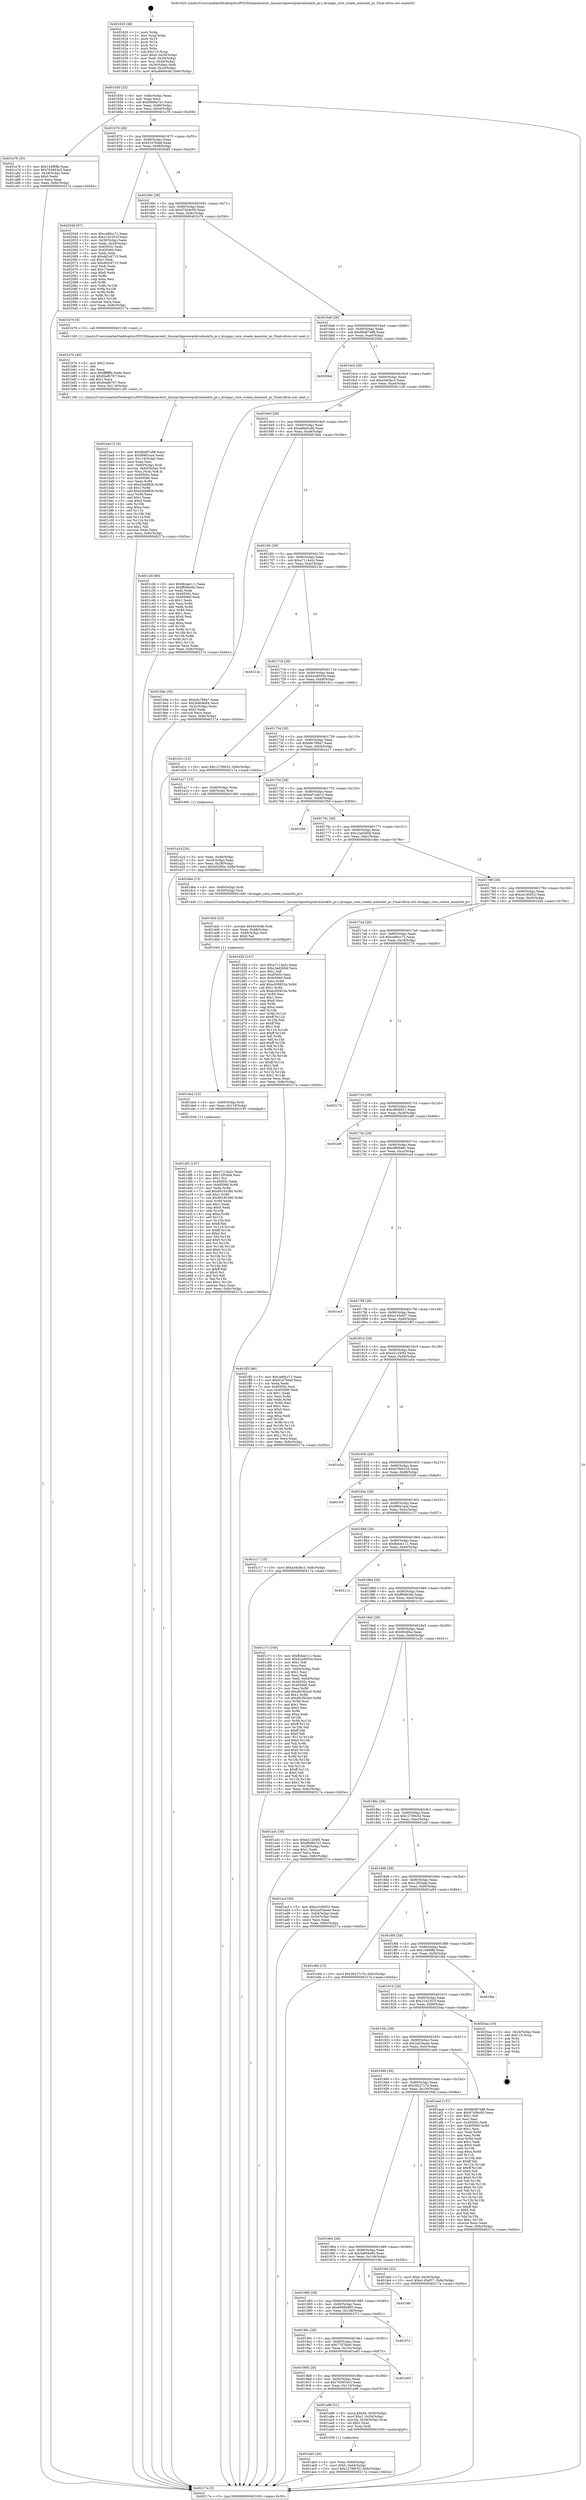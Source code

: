 digraph "0x401620" {
  label = "0x401620 (/mnt/c/Users/mathe/Desktop/tcc/POCII/binaries/extr_linuxarchpowerpckvmbook3s_pr.c_kvmppc_core_create_memslot_pr_Final-ollvm.out::main(0))"
  labelloc = "t"
  node[shape=record]

  Entry [label="",width=0.3,height=0.3,shape=circle,fillcolor=black,style=filled]
  "0x401650" [label="{
     0x401650 [32]\l
     | [instrs]\l
     &nbsp;&nbsp;0x401650 \<+6\>: mov -0x8c(%rbp),%eax\l
     &nbsp;&nbsp;0x401656 \<+2\>: mov %eax,%ecx\l
     &nbsp;&nbsp;0x401658 \<+6\>: sub $0x86d8a7e1,%ecx\l
     &nbsp;&nbsp;0x40165e \<+6\>: mov %eax,-0x90(%rbp)\l
     &nbsp;&nbsp;0x401664 \<+6\>: mov %ecx,-0x94(%rbp)\l
     &nbsp;&nbsp;0x40166a \<+6\>: je 0000000000401a78 \<main+0x458\>\l
  }"]
  "0x401a78" [label="{
     0x401a78 [30]\l
     | [instrs]\l
     &nbsp;&nbsp;0x401a78 \<+5\>: mov $0x144f6ffa,%eax\l
     &nbsp;&nbsp;0x401a7d \<+5\>: mov $0x793853e3,%ecx\l
     &nbsp;&nbsp;0x401a82 \<+3\>: mov -0x28(%rbp),%edx\l
     &nbsp;&nbsp;0x401a85 \<+3\>: cmp $0x0,%edx\l
     &nbsp;&nbsp;0x401a88 \<+3\>: cmove %ecx,%eax\l
     &nbsp;&nbsp;0x401a8b \<+6\>: mov %eax,-0x8c(%rbp)\l
     &nbsp;&nbsp;0x401a91 \<+5\>: jmp 000000000040217a \<main+0xb5a\>\l
  }"]
  "0x401670" [label="{
     0x401670 [28]\l
     | [instrs]\l
     &nbsp;&nbsp;0x401670 \<+5\>: jmp 0000000000401675 \<main+0x55\>\l
     &nbsp;&nbsp;0x401675 \<+6\>: mov -0x90(%rbp),%eax\l
     &nbsp;&nbsp;0x40167b \<+5\>: sub $0x91b764ef,%eax\l
     &nbsp;&nbsp;0x401680 \<+6\>: mov %eax,-0x98(%rbp)\l
     &nbsp;&nbsp;0x401686 \<+6\>: je 0000000000402049 \<main+0xa29\>\l
  }"]
  Exit [label="",width=0.3,height=0.3,shape=circle,fillcolor=black,style=filled,peripheries=2]
  "0x402049" [label="{
     0x402049 [97]\l
     | [instrs]\l
     &nbsp;&nbsp;0x402049 \<+5\>: mov $0xce86cc71,%eax\l
     &nbsp;&nbsp;0x40204e \<+5\>: mov $0x21d2351f,%ecx\l
     &nbsp;&nbsp;0x402053 \<+3\>: mov -0x30(%rbp),%edx\l
     &nbsp;&nbsp;0x402056 \<+3\>: mov %edx,-0x24(%rbp)\l
     &nbsp;&nbsp;0x402059 \<+7\>: mov 0x40505c,%edx\l
     &nbsp;&nbsp;0x402060 \<+7\>: mov 0x405060,%esi\l
     &nbsp;&nbsp;0x402067 \<+2\>: mov %edx,%edi\l
     &nbsp;&nbsp;0x402069 \<+6\>: sub $0xdd2c6715,%edi\l
     &nbsp;&nbsp;0x40206f \<+3\>: sub $0x1,%edi\l
     &nbsp;&nbsp;0x402072 \<+6\>: add $0xdd2c6715,%edi\l
     &nbsp;&nbsp;0x402078 \<+3\>: imul %edi,%edx\l
     &nbsp;&nbsp;0x40207b \<+3\>: and $0x1,%edx\l
     &nbsp;&nbsp;0x40207e \<+3\>: cmp $0x0,%edx\l
     &nbsp;&nbsp;0x402081 \<+4\>: sete %r8b\l
     &nbsp;&nbsp;0x402085 \<+3\>: cmp $0xa,%esi\l
     &nbsp;&nbsp;0x402088 \<+4\>: setl %r9b\l
     &nbsp;&nbsp;0x40208c \<+3\>: mov %r8b,%r10b\l
     &nbsp;&nbsp;0x40208f \<+3\>: and %r9b,%r10b\l
     &nbsp;&nbsp;0x402092 \<+3\>: xor %r9b,%r8b\l
     &nbsp;&nbsp;0x402095 \<+3\>: or %r8b,%r10b\l
     &nbsp;&nbsp;0x402098 \<+4\>: test $0x1,%r10b\l
     &nbsp;&nbsp;0x40209c \<+3\>: cmovne %ecx,%eax\l
     &nbsp;&nbsp;0x40209f \<+6\>: mov %eax,-0x8c(%rbp)\l
     &nbsp;&nbsp;0x4020a5 \<+5\>: jmp 000000000040217a \<main+0xb5a\>\l
  }"]
  "0x40168c" [label="{
     0x40168c [28]\l
     | [instrs]\l
     &nbsp;&nbsp;0x40168c \<+5\>: jmp 0000000000401691 \<main+0x71\>\l
     &nbsp;&nbsp;0x401691 \<+6\>: mov -0x90(%rbp),%eax\l
     &nbsp;&nbsp;0x401697 \<+5\>: sub $0x97436c95,%eax\l
     &nbsp;&nbsp;0x40169c \<+6\>: mov %eax,-0x9c(%rbp)\l
     &nbsp;&nbsp;0x4016a2 \<+6\>: je 0000000000401b76 \<main+0x556\>\l
  }"]
  "0x401df1" [label="{
     0x401df1 [147]\l
     | [instrs]\l
     &nbsp;&nbsp;0x401df1 \<+5\>: mov $0xa7114a2c,%eax\l
     &nbsp;&nbsp;0x401df6 \<+5\>: mov $0x12f53efa,%esi\l
     &nbsp;&nbsp;0x401dfb \<+2\>: mov $0x1,%cl\l
     &nbsp;&nbsp;0x401dfd \<+7\>: mov 0x40505c,%edx\l
     &nbsp;&nbsp;0x401e04 \<+8\>: mov 0x405060,%r8d\l
     &nbsp;&nbsp;0x401e0c \<+3\>: mov %edx,%r9d\l
     &nbsp;&nbsp;0x401e0f \<+7\>: add $0x99183380,%r9d\l
     &nbsp;&nbsp;0x401e16 \<+4\>: sub $0x1,%r9d\l
     &nbsp;&nbsp;0x401e1a \<+7\>: sub $0x99183380,%r9d\l
     &nbsp;&nbsp;0x401e21 \<+4\>: imul %r9d,%edx\l
     &nbsp;&nbsp;0x401e25 \<+3\>: and $0x1,%edx\l
     &nbsp;&nbsp;0x401e28 \<+3\>: cmp $0x0,%edx\l
     &nbsp;&nbsp;0x401e2b \<+4\>: sete %r10b\l
     &nbsp;&nbsp;0x401e2f \<+4\>: cmp $0xa,%r8d\l
     &nbsp;&nbsp;0x401e33 \<+4\>: setl %r11b\l
     &nbsp;&nbsp;0x401e37 \<+3\>: mov %r10b,%bl\l
     &nbsp;&nbsp;0x401e3a \<+3\>: xor $0xff,%bl\l
     &nbsp;&nbsp;0x401e3d \<+3\>: mov %r11b,%r14b\l
     &nbsp;&nbsp;0x401e40 \<+4\>: xor $0xff,%r14b\l
     &nbsp;&nbsp;0x401e44 \<+3\>: xor $0x0,%cl\l
     &nbsp;&nbsp;0x401e47 \<+3\>: mov %bl,%r15b\l
     &nbsp;&nbsp;0x401e4a \<+4\>: and $0x0,%r15b\l
     &nbsp;&nbsp;0x401e4e \<+3\>: and %cl,%r10b\l
     &nbsp;&nbsp;0x401e51 \<+3\>: mov %r14b,%r12b\l
     &nbsp;&nbsp;0x401e54 \<+4\>: and $0x0,%r12b\l
     &nbsp;&nbsp;0x401e58 \<+3\>: and %cl,%r11b\l
     &nbsp;&nbsp;0x401e5b \<+3\>: or %r10b,%r15b\l
     &nbsp;&nbsp;0x401e5e \<+3\>: or %r11b,%r12b\l
     &nbsp;&nbsp;0x401e61 \<+3\>: xor %r12b,%r15b\l
     &nbsp;&nbsp;0x401e64 \<+3\>: or %r14b,%bl\l
     &nbsp;&nbsp;0x401e67 \<+3\>: xor $0xff,%bl\l
     &nbsp;&nbsp;0x401e6a \<+3\>: or $0x0,%cl\l
     &nbsp;&nbsp;0x401e6d \<+2\>: and %cl,%bl\l
     &nbsp;&nbsp;0x401e6f \<+3\>: or %bl,%r15b\l
     &nbsp;&nbsp;0x401e72 \<+4\>: test $0x1,%r15b\l
     &nbsp;&nbsp;0x401e76 \<+3\>: cmovne %esi,%eax\l
     &nbsp;&nbsp;0x401e79 \<+6\>: mov %eax,-0x8c(%rbp)\l
     &nbsp;&nbsp;0x401e7f \<+5\>: jmp 000000000040217a \<main+0xb5a\>\l
  }"]
  "0x401b76" [label="{
     0x401b76 [5]\l
     | [instrs]\l
     &nbsp;&nbsp;0x401b76 \<+5\>: call 0000000000401160 \<next_i\>\l
     | [calls]\l
     &nbsp;&nbsp;0x401160 \{1\} (/mnt/c/Users/mathe/Desktop/tcc/POCII/binaries/extr_linuxarchpowerpckvmbook3s_pr.c_kvmppc_core_create_memslot_pr_Final-ollvm.out::next_i)\l
  }"]
  "0x4016a8" [label="{
     0x4016a8 [28]\l
     | [instrs]\l
     &nbsp;&nbsp;0x4016a8 \<+5\>: jmp 00000000004016ad \<main+0x8d\>\l
     &nbsp;&nbsp;0x4016ad \<+6\>: mov -0x90(%rbp),%eax\l
     &nbsp;&nbsp;0x4016b3 \<+5\>: sub $0x9bd87a88,%eax\l
     &nbsp;&nbsp;0x4016b8 \<+6\>: mov %eax,-0xa0(%rbp)\l
     &nbsp;&nbsp;0x4016be \<+6\>: je 00000000004020bd \<main+0xa9d\>\l
  }"]
  "0x401de2" [label="{
     0x401de2 [15]\l
     | [instrs]\l
     &nbsp;&nbsp;0x401de2 \<+4\>: mov -0x60(%rbp),%rdi\l
     &nbsp;&nbsp;0x401de6 \<+6\>: mov %eax,-0x118(%rbp)\l
     &nbsp;&nbsp;0x401dec \<+5\>: call 0000000000401030 \<free@plt\>\l
     | [calls]\l
     &nbsp;&nbsp;0x401030 \{1\} (unknown)\l
  }"]
  "0x4020bd" [label="{
     0x4020bd\l
  }", style=dashed]
  "0x4016c4" [label="{
     0x4016c4 [28]\l
     | [instrs]\l
     &nbsp;&nbsp;0x4016c4 \<+5\>: jmp 00000000004016c9 \<main+0xa9\>\l
     &nbsp;&nbsp;0x4016c9 \<+6\>: mov -0x90(%rbp),%eax\l
     &nbsp;&nbsp;0x4016cf \<+5\>: sub $0xa3dcfac3,%eax\l
     &nbsp;&nbsp;0x4016d4 \<+6\>: mov %eax,-0xa4(%rbp)\l
     &nbsp;&nbsp;0x4016da \<+6\>: je 0000000000401c26 \<main+0x606\>\l
  }"]
  "0x401dcb" [label="{
     0x401dcb [23]\l
     | [instrs]\l
     &nbsp;&nbsp;0x401dcb \<+10\>: movabs $0x4030d6,%rdi\l
     &nbsp;&nbsp;0x401dd5 \<+3\>: mov %eax,-0x68(%rbp)\l
     &nbsp;&nbsp;0x401dd8 \<+3\>: mov -0x68(%rbp),%esi\l
     &nbsp;&nbsp;0x401ddb \<+2\>: mov $0x0,%al\l
     &nbsp;&nbsp;0x401ddd \<+5\>: call 0000000000401040 \<printf@plt\>\l
     | [calls]\l
     &nbsp;&nbsp;0x401040 \{1\} (unknown)\l
  }"]
  "0x401c26" [label="{
     0x401c26 [86]\l
     | [instrs]\l
     &nbsp;&nbsp;0x401c26 \<+5\>: mov $0xfb4ee111,%eax\l
     &nbsp;&nbsp;0x401c2b \<+5\>: mov $0xff0d6c6b,%ecx\l
     &nbsp;&nbsp;0x401c30 \<+2\>: xor %edx,%edx\l
     &nbsp;&nbsp;0x401c32 \<+7\>: mov 0x40505c,%esi\l
     &nbsp;&nbsp;0x401c39 \<+7\>: mov 0x405060,%edi\l
     &nbsp;&nbsp;0x401c40 \<+3\>: sub $0x1,%edx\l
     &nbsp;&nbsp;0x401c43 \<+3\>: mov %esi,%r8d\l
     &nbsp;&nbsp;0x401c46 \<+3\>: add %edx,%r8d\l
     &nbsp;&nbsp;0x401c49 \<+4\>: imul %r8d,%esi\l
     &nbsp;&nbsp;0x401c4d \<+3\>: and $0x1,%esi\l
     &nbsp;&nbsp;0x401c50 \<+3\>: cmp $0x0,%esi\l
     &nbsp;&nbsp;0x401c53 \<+4\>: sete %r9b\l
     &nbsp;&nbsp;0x401c57 \<+3\>: cmp $0xa,%edi\l
     &nbsp;&nbsp;0x401c5a \<+4\>: setl %r10b\l
     &nbsp;&nbsp;0x401c5e \<+3\>: mov %r9b,%r11b\l
     &nbsp;&nbsp;0x401c61 \<+3\>: and %r10b,%r11b\l
     &nbsp;&nbsp;0x401c64 \<+3\>: xor %r10b,%r9b\l
     &nbsp;&nbsp;0x401c67 \<+3\>: or %r9b,%r11b\l
     &nbsp;&nbsp;0x401c6a \<+4\>: test $0x1,%r11b\l
     &nbsp;&nbsp;0x401c6e \<+3\>: cmovne %ecx,%eax\l
     &nbsp;&nbsp;0x401c71 \<+6\>: mov %eax,-0x8c(%rbp)\l
     &nbsp;&nbsp;0x401c77 \<+5\>: jmp 000000000040217a \<main+0xb5a\>\l
  }"]
  "0x4016e0" [label="{
     0x4016e0 [28]\l
     | [instrs]\l
     &nbsp;&nbsp;0x4016e0 \<+5\>: jmp 00000000004016e5 \<main+0xc5\>\l
     &nbsp;&nbsp;0x4016e5 \<+6\>: mov -0x90(%rbp),%eax\l
     &nbsp;&nbsp;0x4016eb \<+5\>: sub $0xa66e0cdb,%eax\l
     &nbsp;&nbsp;0x4016f0 \<+6\>: mov %eax,-0xa8(%rbp)\l
     &nbsp;&nbsp;0x4016f6 \<+6\>: je 00000000004019de \<main+0x3be\>\l
  }"]
  "0x401ba3" [label="{
     0x401ba3 [116]\l
     | [instrs]\l
     &nbsp;&nbsp;0x401ba3 \<+5\>: mov $0x9bd87a88,%ecx\l
     &nbsp;&nbsp;0x401ba8 \<+5\>: mov $0xf89d1acd,%edx\l
     &nbsp;&nbsp;0x401bad \<+6\>: mov -0x114(%rbp),%esi\l
     &nbsp;&nbsp;0x401bb3 \<+3\>: imul %eax,%esi\l
     &nbsp;&nbsp;0x401bb6 \<+4\>: mov -0x60(%rbp),%rdi\l
     &nbsp;&nbsp;0x401bba \<+4\>: movslq -0x64(%rbp),%r8\l
     &nbsp;&nbsp;0x401bbe \<+4\>: mov %esi,(%rdi,%r8,4)\l
     &nbsp;&nbsp;0x401bc2 \<+7\>: mov 0x40505c,%eax\l
     &nbsp;&nbsp;0x401bc9 \<+7\>: mov 0x405060,%esi\l
     &nbsp;&nbsp;0x401bd0 \<+3\>: mov %eax,%r9d\l
     &nbsp;&nbsp;0x401bd3 \<+7\>: sub $0x43ebf82b,%r9d\l
     &nbsp;&nbsp;0x401bda \<+4\>: sub $0x1,%r9d\l
     &nbsp;&nbsp;0x401bde \<+7\>: add $0x43ebf82b,%r9d\l
     &nbsp;&nbsp;0x401be5 \<+4\>: imul %r9d,%eax\l
     &nbsp;&nbsp;0x401be9 \<+3\>: and $0x1,%eax\l
     &nbsp;&nbsp;0x401bec \<+3\>: cmp $0x0,%eax\l
     &nbsp;&nbsp;0x401bef \<+4\>: sete %r10b\l
     &nbsp;&nbsp;0x401bf3 \<+3\>: cmp $0xa,%esi\l
     &nbsp;&nbsp;0x401bf6 \<+4\>: setl %r11b\l
     &nbsp;&nbsp;0x401bfa \<+3\>: mov %r10b,%bl\l
     &nbsp;&nbsp;0x401bfd \<+3\>: and %r11b,%bl\l
     &nbsp;&nbsp;0x401c00 \<+3\>: xor %r11b,%r10b\l
     &nbsp;&nbsp;0x401c03 \<+3\>: or %r10b,%bl\l
     &nbsp;&nbsp;0x401c06 \<+3\>: test $0x1,%bl\l
     &nbsp;&nbsp;0x401c09 \<+3\>: cmovne %edx,%ecx\l
     &nbsp;&nbsp;0x401c0c \<+6\>: mov %ecx,-0x8c(%rbp)\l
     &nbsp;&nbsp;0x401c12 \<+5\>: jmp 000000000040217a \<main+0xb5a\>\l
  }"]
  "0x4019de" [label="{
     0x4019de [30]\l
     | [instrs]\l
     &nbsp;&nbsp;0x4019de \<+5\>: mov $0xb8c788a7,%eax\l
     &nbsp;&nbsp;0x4019e3 \<+5\>: mov $0x3e804e84,%ecx\l
     &nbsp;&nbsp;0x4019e8 \<+3\>: mov -0x2c(%rbp),%edx\l
     &nbsp;&nbsp;0x4019eb \<+3\>: cmp $0x2,%edx\l
     &nbsp;&nbsp;0x4019ee \<+3\>: cmovne %ecx,%eax\l
     &nbsp;&nbsp;0x4019f1 \<+6\>: mov %eax,-0x8c(%rbp)\l
     &nbsp;&nbsp;0x4019f7 \<+5\>: jmp 000000000040217a \<main+0xb5a\>\l
  }"]
  "0x4016fc" [label="{
     0x4016fc [28]\l
     | [instrs]\l
     &nbsp;&nbsp;0x4016fc \<+5\>: jmp 0000000000401701 \<main+0xe1\>\l
     &nbsp;&nbsp;0x401701 \<+6\>: mov -0x90(%rbp),%eax\l
     &nbsp;&nbsp;0x401707 \<+5\>: sub $0xa7114a2c,%eax\l
     &nbsp;&nbsp;0x40170c \<+6\>: mov %eax,-0xac(%rbp)\l
     &nbsp;&nbsp;0x401712 \<+6\>: je 000000000040212e \<main+0xb0e\>\l
  }"]
  "0x40217a" [label="{
     0x40217a [5]\l
     | [instrs]\l
     &nbsp;&nbsp;0x40217a \<+5\>: jmp 0000000000401650 \<main+0x30\>\l
  }"]
  "0x401620" [label="{
     0x401620 [48]\l
     | [instrs]\l
     &nbsp;&nbsp;0x401620 \<+1\>: push %rbp\l
     &nbsp;&nbsp;0x401621 \<+3\>: mov %rsp,%rbp\l
     &nbsp;&nbsp;0x401624 \<+2\>: push %r15\l
     &nbsp;&nbsp;0x401626 \<+2\>: push %r14\l
     &nbsp;&nbsp;0x401628 \<+2\>: push %r12\l
     &nbsp;&nbsp;0x40162a \<+1\>: push %rbx\l
     &nbsp;&nbsp;0x40162b \<+7\>: sub $0x110,%rsp\l
     &nbsp;&nbsp;0x401632 \<+7\>: movl $0x0,-0x30(%rbp)\l
     &nbsp;&nbsp;0x401639 \<+3\>: mov %edi,-0x34(%rbp)\l
     &nbsp;&nbsp;0x40163c \<+4\>: mov %rsi,-0x40(%rbp)\l
     &nbsp;&nbsp;0x401640 \<+3\>: mov -0x34(%rbp),%edi\l
     &nbsp;&nbsp;0x401643 \<+3\>: mov %edi,-0x2c(%rbp)\l
     &nbsp;&nbsp;0x401646 \<+10\>: movl $0xa66e0cdb,-0x8c(%rbp)\l
  }"]
  "0x401b7b" [label="{
     0x401b7b [40]\l
     | [instrs]\l
     &nbsp;&nbsp;0x401b7b \<+5\>: mov $0x2,%ecx\l
     &nbsp;&nbsp;0x401b80 \<+1\>: cltd\l
     &nbsp;&nbsp;0x401b81 \<+2\>: idiv %ecx\l
     &nbsp;&nbsp;0x401b83 \<+6\>: imul $0xfffffffe,%edx,%ecx\l
     &nbsp;&nbsp;0x401b89 \<+6\>: sub $0x94afb767,%ecx\l
     &nbsp;&nbsp;0x401b8f \<+3\>: add $0x1,%ecx\l
     &nbsp;&nbsp;0x401b92 \<+6\>: add $0x94afb767,%ecx\l
     &nbsp;&nbsp;0x401b98 \<+6\>: mov %ecx,-0x114(%rbp)\l
     &nbsp;&nbsp;0x401b9e \<+5\>: call 0000000000401160 \<next_i\>\l
     | [calls]\l
     &nbsp;&nbsp;0x401160 \{1\} (/mnt/c/Users/mathe/Desktop/tcc/POCII/binaries/extr_linuxarchpowerpckvmbook3s_pr.c_kvmppc_core_create_memslot_pr_Final-ollvm.out::next_i)\l
  }"]
  "0x40212e" [label="{
     0x40212e\l
  }", style=dashed]
  "0x401718" [label="{
     0x401718 [28]\l
     | [instrs]\l
     &nbsp;&nbsp;0x401718 \<+5\>: jmp 000000000040171d \<main+0xfd\>\l
     &nbsp;&nbsp;0x40171d \<+6\>: mov -0x90(%rbp),%eax\l
     &nbsp;&nbsp;0x401723 \<+5\>: sub $0xb2a9503e,%eax\l
     &nbsp;&nbsp;0x401728 \<+6\>: mov %eax,-0xb0(%rbp)\l
     &nbsp;&nbsp;0x40172e \<+6\>: je 0000000000401d1c \<main+0x6fc\>\l
  }"]
  "0x401ab5" [label="{
     0x401ab5 [26]\l
     | [instrs]\l
     &nbsp;&nbsp;0x401ab5 \<+4\>: mov %rax,-0x60(%rbp)\l
     &nbsp;&nbsp;0x401ab9 \<+7\>: movl $0x0,-0x64(%rbp)\l
     &nbsp;&nbsp;0x401ac0 \<+10\>: movl $0x12789c52,-0x8c(%rbp)\l
     &nbsp;&nbsp;0x401aca \<+5\>: jmp 000000000040217a \<main+0xb5a\>\l
  }"]
  "0x401d1c" [label="{
     0x401d1c [15]\l
     | [instrs]\l
     &nbsp;&nbsp;0x401d1c \<+10\>: movl $0x12789c52,-0x8c(%rbp)\l
     &nbsp;&nbsp;0x401d26 \<+5\>: jmp 000000000040217a \<main+0xb5a\>\l
  }"]
  "0x401734" [label="{
     0x401734 [28]\l
     | [instrs]\l
     &nbsp;&nbsp;0x401734 \<+5\>: jmp 0000000000401739 \<main+0x119\>\l
     &nbsp;&nbsp;0x401739 \<+6\>: mov -0x90(%rbp),%eax\l
     &nbsp;&nbsp;0x40173f \<+5\>: sub $0xb8c788a7,%eax\l
     &nbsp;&nbsp;0x401744 \<+6\>: mov %eax,-0xb4(%rbp)\l
     &nbsp;&nbsp;0x40174a \<+6\>: je 0000000000401a17 \<main+0x3f7\>\l
  }"]
  "0x4019d4" [label="{
     0x4019d4\l
  }", style=dashed]
  "0x401a17" [label="{
     0x401a17 [13]\l
     | [instrs]\l
     &nbsp;&nbsp;0x401a17 \<+4\>: mov -0x40(%rbp),%rax\l
     &nbsp;&nbsp;0x401a1b \<+4\>: mov 0x8(%rax),%rdi\l
     &nbsp;&nbsp;0x401a1f \<+5\>: call 0000000000401060 \<atoi@plt\>\l
     | [calls]\l
     &nbsp;&nbsp;0x401060 \{1\} (unknown)\l
  }"]
  "0x401750" [label="{
     0x401750 [28]\l
     | [instrs]\l
     &nbsp;&nbsp;0x401750 \<+5\>: jmp 0000000000401755 \<main+0x135\>\l
     &nbsp;&nbsp;0x401755 \<+6\>: mov -0x90(%rbp),%eax\l
     &nbsp;&nbsp;0x40175b \<+5\>: sub $0xbd7ceb15,%eax\l
     &nbsp;&nbsp;0x401760 \<+6\>: mov %eax,-0xb8(%rbp)\l
     &nbsp;&nbsp;0x401766 \<+6\>: je 0000000000401f50 \<main+0x930\>\l
  }"]
  "0x401a24" [label="{
     0x401a24 [24]\l
     | [instrs]\l
     &nbsp;&nbsp;0x401a24 \<+3\>: mov %eax,-0x44(%rbp)\l
     &nbsp;&nbsp;0x401a27 \<+3\>: mov -0x44(%rbp),%eax\l
     &nbsp;&nbsp;0x401a2a \<+3\>: mov %eax,-0x28(%rbp)\l
     &nbsp;&nbsp;0x401a2d \<+10\>: movl $0x6f2df4a,-0x8c(%rbp)\l
     &nbsp;&nbsp;0x401a37 \<+5\>: jmp 000000000040217a \<main+0xb5a\>\l
  }"]
  "0x401a96" [label="{
     0x401a96 [31]\l
     | [instrs]\l
     &nbsp;&nbsp;0x401a96 \<+8\>: movq $0x64,-0x50(%rbp)\l
     &nbsp;&nbsp;0x401a9e \<+7\>: movl $0x1,-0x54(%rbp)\l
     &nbsp;&nbsp;0x401aa5 \<+4\>: movslq -0x54(%rbp),%rax\l
     &nbsp;&nbsp;0x401aa9 \<+4\>: shl $0x2,%rax\l
     &nbsp;&nbsp;0x401aad \<+3\>: mov %rax,%rdi\l
     &nbsp;&nbsp;0x401ab0 \<+5\>: call 0000000000401050 \<malloc@plt\>\l
     | [calls]\l
     &nbsp;&nbsp;0x401050 \{1\} (unknown)\l
  }"]
  "0x401f50" [label="{
     0x401f50\l
  }", style=dashed]
  "0x40176c" [label="{
     0x40176c [28]\l
     | [instrs]\l
     &nbsp;&nbsp;0x40176c \<+5\>: jmp 0000000000401771 \<main+0x151\>\l
     &nbsp;&nbsp;0x401771 \<+6\>: mov -0x90(%rbp),%eax\l
     &nbsp;&nbsp;0x401777 \<+5\>: sub $0xc2ad2b0d,%eax\l
     &nbsp;&nbsp;0x40177c \<+6\>: mov %eax,-0xbc(%rbp)\l
     &nbsp;&nbsp;0x401782 \<+6\>: je 0000000000401dbe \<main+0x79e\>\l
  }"]
  "0x4019b8" [label="{
     0x4019b8 [28]\l
     | [instrs]\l
     &nbsp;&nbsp;0x4019b8 \<+5\>: jmp 00000000004019bd \<main+0x39d\>\l
     &nbsp;&nbsp;0x4019bd \<+6\>: mov -0x90(%rbp),%eax\l
     &nbsp;&nbsp;0x4019c3 \<+5\>: sub $0x793853e3,%eax\l
     &nbsp;&nbsp;0x4019c8 \<+6\>: mov %eax,-0x110(%rbp)\l
     &nbsp;&nbsp;0x4019ce \<+6\>: je 0000000000401a96 \<main+0x476\>\l
  }"]
  "0x401dbe" [label="{
     0x401dbe [13]\l
     | [instrs]\l
     &nbsp;&nbsp;0x401dbe \<+4\>: mov -0x60(%rbp),%rdi\l
     &nbsp;&nbsp;0x401dc2 \<+4\>: mov -0x50(%rbp),%rsi\l
     &nbsp;&nbsp;0x401dc6 \<+5\>: call 0000000000401440 \<kvmppc_core_create_memslot_pr\>\l
     | [calls]\l
     &nbsp;&nbsp;0x401440 \{1\} (/mnt/c/Users/mathe/Desktop/tcc/POCII/binaries/extr_linuxarchpowerpckvmbook3s_pr.c_kvmppc_core_create_memslot_pr_Final-ollvm.out::kvmppc_core_create_memslot_pr)\l
  }"]
  "0x401788" [label="{
     0x401788 [28]\l
     | [instrs]\l
     &nbsp;&nbsp;0x401788 \<+5\>: jmp 000000000040178d \<main+0x16d\>\l
     &nbsp;&nbsp;0x40178d \<+6\>: mov -0x90(%rbp),%eax\l
     &nbsp;&nbsp;0x401793 \<+5\>: sub $0xce1d5652,%eax\l
     &nbsp;&nbsp;0x401798 \<+6\>: mov %eax,-0xc0(%rbp)\l
     &nbsp;&nbsp;0x40179e \<+6\>: je 0000000000401d2b \<main+0x70b\>\l
  }"]
  "0x401e93" [label="{
     0x401e93\l
  }", style=dashed]
  "0x401d2b" [label="{
     0x401d2b [147]\l
     | [instrs]\l
     &nbsp;&nbsp;0x401d2b \<+5\>: mov $0xa7114a2c,%eax\l
     &nbsp;&nbsp;0x401d30 \<+5\>: mov $0xc2ad2b0d,%ecx\l
     &nbsp;&nbsp;0x401d35 \<+2\>: mov $0x1,%dl\l
     &nbsp;&nbsp;0x401d37 \<+7\>: mov 0x40505c,%esi\l
     &nbsp;&nbsp;0x401d3e \<+7\>: mov 0x405060,%edi\l
     &nbsp;&nbsp;0x401d45 \<+3\>: mov %esi,%r8d\l
     &nbsp;&nbsp;0x401d48 \<+7\>: add $0xe300833a,%r8d\l
     &nbsp;&nbsp;0x401d4f \<+4\>: sub $0x1,%r8d\l
     &nbsp;&nbsp;0x401d53 \<+7\>: sub $0xe300833a,%r8d\l
     &nbsp;&nbsp;0x401d5a \<+4\>: imul %r8d,%esi\l
     &nbsp;&nbsp;0x401d5e \<+3\>: and $0x1,%esi\l
     &nbsp;&nbsp;0x401d61 \<+3\>: cmp $0x0,%esi\l
     &nbsp;&nbsp;0x401d64 \<+4\>: sete %r9b\l
     &nbsp;&nbsp;0x401d68 \<+3\>: cmp $0xa,%edi\l
     &nbsp;&nbsp;0x401d6b \<+4\>: setl %r10b\l
     &nbsp;&nbsp;0x401d6f \<+3\>: mov %r9b,%r11b\l
     &nbsp;&nbsp;0x401d72 \<+4\>: xor $0xff,%r11b\l
     &nbsp;&nbsp;0x401d76 \<+3\>: mov %r10b,%bl\l
     &nbsp;&nbsp;0x401d79 \<+3\>: xor $0xff,%bl\l
     &nbsp;&nbsp;0x401d7c \<+3\>: xor $0x1,%dl\l
     &nbsp;&nbsp;0x401d7f \<+3\>: mov %r11b,%r14b\l
     &nbsp;&nbsp;0x401d82 \<+4\>: and $0xff,%r14b\l
     &nbsp;&nbsp;0x401d86 \<+3\>: and %dl,%r9b\l
     &nbsp;&nbsp;0x401d89 \<+3\>: mov %bl,%r15b\l
     &nbsp;&nbsp;0x401d8c \<+4\>: and $0xff,%r15b\l
     &nbsp;&nbsp;0x401d90 \<+3\>: and %dl,%r10b\l
     &nbsp;&nbsp;0x401d93 \<+3\>: or %r9b,%r14b\l
     &nbsp;&nbsp;0x401d96 \<+3\>: or %r10b,%r15b\l
     &nbsp;&nbsp;0x401d99 \<+3\>: xor %r15b,%r14b\l
     &nbsp;&nbsp;0x401d9c \<+3\>: or %bl,%r11b\l
     &nbsp;&nbsp;0x401d9f \<+4\>: xor $0xff,%r11b\l
     &nbsp;&nbsp;0x401da3 \<+3\>: or $0x1,%dl\l
     &nbsp;&nbsp;0x401da6 \<+3\>: and %dl,%r11b\l
     &nbsp;&nbsp;0x401da9 \<+3\>: or %r11b,%r14b\l
     &nbsp;&nbsp;0x401dac \<+4\>: test $0x1,%r14b\l
     &nbsp;&nbsp;0x401db0 \<+3\>: cmovne %ecx,%eax\l
     &nbsp;&nbsp;0x401db3 \<+6\>: mov %eax,-0x8c(%rbp)\l
     &nbsp;&nbsp;0x401db9 \<+5\>: jmp 000000000040217a \<main+0xb5a\>\l
  }"]
  "0x4017a4" [label="{
     0x4017a4 [28]\l
     | [instrs]\l
     &nbsp;&nbsp;0x4017a4 \<+5\>: jmp 00000000004017a9 \<main+0x189\>\l
     &nbsp;&nbsp;0x4017a9 \<+6\>: mov -0x90(%rbp),%eax\l
     &nbsp;&nbsp;0x4017af \<+5\>: sub $0xce86cc71,%eax\l
     &nbsp;&nbsp;0x4017b4 \<+6\>: mov %eax,-0xc4(%rbp)\l
     &nbsp;&nbsp;0x4017ba \<+6\>: je 0000000000402170 \<main+0xb50\>\l
  }"]
  "0x40199c" [label="{
     0x40199c [28]\l
     | [instrs]\l
     &nbsp;&nbsp;0x40199c \<+5\>: jmp 00000000004019a1 \<main+0x381\>\l
     &nbsp;&nbsp;0x4019a1 \<+6\>: mov -0x90(%rbp),%eax\l
     &nbsp;&nbsp;0x4019a7 \<+5\>: sub $0x77d7fbe0,%eax\l
     &nbsp;&nbsp;0x4019ac \<+6\>: mov %eax,-0x10c(%rbp)\l
     &nbsp;&nbsp;0x4019b2 \<+6\>: je 0000000000401e93 \<main+0x873\>\l
  }"]
  "0x402170" [label="{
     0x402170\l
  }", style=dashed]
  "0x4017c0" [label="{
     0x4017c0 [28]\l
     | [instrs]\l
     &nbsp;&nbsp;0x4017c0 \<+5\>: jmp 00000000004017c5 \<main+0x1a5\>\l
     &nbsp;&nbsp;0x4017c5 \<+6\>: mov -0x90(%rbp),%eax\l
     &nbsp;&nbsp;0x4017cb \<+5\>: sub $0xcf846911,%eax\l
     &nbsp;&nbsp;0x4017d0 \<+6\>: mov %eax,-0xc8(%rbp)\l
     &nbsp;&nbsp;0x4017d6 \<+6\>: je 0000000000401ef0 \<main+0x8d0\>\l
  }"]
  "0x401f72" [label="{
     0x401f72\l
  }", style=dashed]
  "0x401ef0" [label="{
     0x401ef0\l
  }", style=dashed]
  "0x4017dc" [label="{
     0x4017dc [28]\l
     | [instrs]\l
     &nbsp;&nbsp;0x4017dc \<+5\>: jmp 00000000004017e1 \<main+0x1c1\>\l
     &nbsp;&nbsp;0x4017e1 \<+6\>: mov -0x90(%rbp),%eax\l
     &nbsp;&nbsp;0x4017e7 \<+5\>: sub $0xdf66bfdc,%eax\l
     &nbsp;&nbsp;0x4017ec \<+6\>: mov %eax,-0xcc(%rbp)\l
     &nbsp;&nbsp;0x4017f2 \<+6\>: je 0000000000401ecf \<main+0x8af\>\l
  }"]
  "0x401980" [label="{
     0x401980 [28]\l
     | [instrs]\l
     &nbsp;&nbsp;0x401980 \<+5\>: jmp 0000000000401985 \<main+0x365\>\l
     &nbsp;&nbsp;0x401985 \<+6\>: mov -0x90(%rbp),%eax\l
     &nbsp;&nbsp;0x40198b \<+5\>: sub $0x6699b895,%eax\l
     &nbsp;&nbsp;0x401990 \<+6\>: mov %eax,-0x108(%rbp)\l
     &nbsp;&nbsp;0x401996 \<+6\>: je 0000000000401f72 \<main+0x952\>\l
  }"]
  "0x401ecf" [label="{
     0x401ecf\l
  }", style=dashed]
  "0x4017f8" [label="{
     0x4017f8 [28]\l
     | [instrs]\l
     &nbsp;&nbsp;0x4017f8 \<+5\>: jmp 00000000004017fd \<main+0x1dd\>\l
     &nbsp;&nbsp;0x4017fd \<+6\>: mov -0x90(%rbp),%eax\l
     &nbsp;&nbsp;0x401803 \<+5\>: sub $0xe145af37,%eax\l
     &nbsp;&nbsp;0x401808 \<+6\>: mov %eax,-0xd0(%rbp)\l
     &nbsp;&nbsp;0x40180e \<+6\>: je 0000000000401ff3 \<main+0x9d3\>\l
  }"]
  "0x4019fc" [label="{
     0x4019fc\l
  }", style=dashed]
  "0x401ff3" [label="{
     0x401ff3 [86]\l
     | [instrs]\l
     &nbsp;&nbsp;0x401ff3 \<+5\>: mov $0xce86cc71,%eax\l
     &nbsp;&nbsp;0x401ff8 \<+5\>: mov $0x91b764ef,%ecx\l
     &nbsp;&nbsp;0x401ffd \<+2\>: xor %edx,%edx\l
     &nbsp;&nbsp;0x401fff \<+7\>: mov 0x40505c,%esi\l
     &nbsp;&nbsp;0x402006 \<+7\>: mov 0x405060,%edi\l
     &nbsp;&nbsp;0x40200d \<+3\>: sub $0x1,%edx\l
     &nbsp;&nbsp;0x402010 \<+3\>: mov %esi,%r8d\l
     &nbsp;&nbsp;0x402013 \<+3\>: add %edx,%r8d\l
     &nbsp;&nbsp;0x402016 \<+4\>: imul %r8d,%esi\l
     &nbsp;&nbsp;0x40201a \<+3\>: and $0x1,%esi\l
     &nbsp;&nbsp;0x40201d \<+3\>: cmp $0x0,%esi\l
     &nbsp;&nbsp;0x402020 \<+4\>: sete %r9b\l
     &nbsp;&nbsp;0x402024 \<+3\>: cmp $0xa,%edi\l
     &nbsp;&nbsp;0x402027 \<+4\>: setl %r10b\l
     &nbsp;&nbsp;0x40202b \<+3\>: mov %r9b,%r11b\l
     &nbsp;&nbsp;0x40202e \<+3\>: and %r10b,%r11b\l
     &nbsp;&nbsp;0x402031 \<+3\>: xor %r10b,%r9b\l
     &nbsp;&nbsp;0x402034 \<+3\>: or %r9b,%r11b\l
     &nbsp;&nbsp;0x402037 \<+4\>: test $0x1,%r11b\l
     &nbsp;&nbsp;0x40203b \<+3\>: cmovne %ecx,%eax\l
     &nbsp;&nbsp;0x40203e \<+6\>: mov %eax,-0x8c(%rbp)\l
     &nbsp;&nbsp;0x402044 \<+5\>: jmp 000000000040217a \<main+0xb5a\>\l
  }"]
  "0x401814" [label="{
     0x401814 [28]\l
     | [instrs]\l
     &nbsp;&nbsp;0x401814 \<+5\>: jmp 0000000000401819 \<main+0x1f9\>\l
     &nbsp;&nbsp;0x401819 \<+6\>: mov -0x90(%rbp),%eax\l
     &nbsp;&nbsp;0x40181f \<+5\>: sub $0xe21240f2,%eax\l
     &nbsp;&nbsp;0x401824 \<+6\>: mov %eax,-0xd4(%rbp)\l
     &nbsp;&nbsp;0x40182a \<+6\>: je 0000000000401a5a \<main+0x43a\>\l
  }"]
  "0x401964" [label="{
     0x401964 [28]\l
     | [instrs]\l
     &nbsp;&nbsp;0x401964 \<+5\>: jmp 0000000000401969 \<main+0x349\>\l
     &nbsp;&nbsp;0x401969 \<+6\>: mov -0x90(%rbp),%eax\l
     &nbsp;&nbsp;0x40196f \<+5\>: sub $0x3e804e84,%eax\l
     &nbsp;&nbsp;0x401974 \<+6\>: mov %eax,-0x104(%rbp)\l
     &nbsp;&nbsp;0x40197a \<+6\>: je 00000000004019fc \<main+0x3dc\>\l
  }"]
  "0x401a5a" [label="{
     0x401a5a\l
  }", style=dashed]
  "0x401830" [label="{
     0x401830 [28]\l
     | [instrs]\l
     &nbsp;&nbsp;0x401830 \<+5\>: jmp 0000000000401835 \<main+0x215\>\l
     &nbsp;&nbsp;0x401835 \<+6\>: mov -0x90(%rbp),%eax\l
     &nbsp;&nbsp;0x40183b \<+5\>: sub $0xe79e0129,%eax\l
     &nbsp;&nbsp;0x401840 \<+6\>: mov %eax,-0xd8(%rbp)\l
     &nbsp;&nbsp;0x401846 \<+6\>: je 0000000000401fc9 \<main+0x9a9\>\l
  }"]
  "0x401fdd" [label="{
     0x401fdd [22]\l
     | [instrs]\l
     &nbsp;&nbsp;0x401fdd \<+7\>: movl $0x0,-0x30(%rbp)\l
     &nbsp;&nbsp;0x401fe4 \<+10\>: movl $0xe145af37,-0x8c(%rbp)\l
     &nbsp;&nbsp;0x401fee \<+5\>: jmp 000000000040217a \<main+0xb5a\>\l
  }"]
  "0x401fc9" [label="{
     0x401fc9\l
  }", style=dashed]
  "0x40184c" [label="{
     0x40184c [28]\l
     | [instrs]\l
     &nbsp;&nbsp;0x40184c \<+5\>: jmp 0000000000401851 \<main+0x231\>\l
     &nbsp;&nbsp;0x401851 \<+6\>: mov -0x90(%rbp),%eax\l
     &nbsp;&nbsp;0x401857 \<+5\>: sub $0xf89d1acd,%eax\l
     &nbsp;&nbsp;0x40185c \<+6\>: mov %eax,-0xdc(%rbp)\l
     &nbsp;&nbsp;0x401862 \<+6\>: je 0000000000401c17 \<main+0x5f7\>\l
  }"]
  "0x401948" [label="{
     0x401948 [28]\l
     | [instrs]\l
     &nbsp;&nbsp;0x401948 \<+5\>: jmp 000000000040194d \<main+0x32d\>\l
     &nbsp;&nbsp;0x40194d \<+6\>: mov -0x90(%rbp),%eax\l
     &nbsp;&nbsp;0x401953 \<+5\>: sub $0x36227c7e,%eax\l
     &nbsp;&nbsp;0x401958 \<+6\>: mov %eax,-0x100(%rbp)\l
     &nbsp;&nbsp;0x40195e \<+6\>: je 0000000000401fdd \<main+0x9bd\>\l
  }"]
  "0x401c17" [label="{
     0x401c17 [15]\l
     | [instrs]\l
     &nbsp;&nbsp;0x401c17 \<+10\>: movl $0xa3dcfac3,-0x8c(%rbp)\l
     &nbsp;&nbsp;0x401c21 \<+5\>: jmp 000000000040217a \<main+0xb5a\>\l
  }"]
  "0x401868" [label="{
     0x401868 [28]\l
     | [instrs]\l
     &nbsp;&nbsp;0x401868 \<+5\>: jmp 000000000040186d \<main+0x24d\>\l
     &nbsp;&nbsp;0x40186d \<+6\>: mov -0x90(%rbp),%eax\l
     &nbsp;&nbsp;0x401873 \<+5\>: sub $0xfb4ee111,%eax\l
     &nbsp;&nbsp;0x401878 \<+6\>: mov %eax,-0xe0(%rbp)\l
     &nbsp;&nbsp;0x40187e \<+6\>: je 0000000000402112 \<main+0xaf2\>\l
  }"]
  "0x401aed" [label="{
     0x401aed [137]\l
     | [instrs]\l
     &nbsp;&nbsp;0x401aed \<+5\>: mov $0x9bd87a88,%eax\l
     &nbsp;&nbsp;0x401af2 \<+5\>: mov $0x97436c95,%ecx\l
     &nbsp;&nbsp;0x401af7 \<+2\>: mov $0x1,%dl\l
     &nbsp;&nbsp;0x401af9 \<+2\>: xor %esi,%esi\l
     &nbsp;&nbsp;0x401afb \<+7\>: mov 0x40505c,%edi\l
     &nbsp;&nbsp;0x401b02 \<+8\>: mov 0x405060,%r8d\l
     &nbsp;&nbsp;0x401b0a \<+3\>: sub $0x1,%esi\l
     &nbsp;&nbsp;0x401b0d \<+3\>: mov %edi,%r9d\l
     &nbsp;&nbsp;0x401b10 \<+3\>: add %esi,%r9d\l
     &nbsp;&nbsp;0x401b13 \<+4\>: imul %r9d,%edi\l
     &nbsp;&nbsp;0x401b17 \<+3\>: and $0x1,%edi\l
     &nbsp;&nbsp;0x401b1a \<+3\>: cmp $0x0,%edi\l
     &nbsp;&nbsp;0x401b1d \<+4\>: sete %r10b\l
     &nbsp;&nbsp;0x401b21 \<+4\>: cmp $0xa,%r8d\l
     &nbsp;&nbsp;0x401b25 \<+4\>: setl %r11b\l
     &nbsp;&nbsp;0x401b29 \<+3\>: mov %r10b,%bl\l
     &nbsp;&nbsp;0x401b2c \<+3\>: xor $0xff,%bl\l
     &nbsp;&nbsp;0x401b2f \<+3\>: mov %r11b,%r14b\l
     &nbsp;&nbsp;0x401b32 \<+4\>: xor $0xff,%r14b\l
     &nbsp;&nbsp;0x401b36 \<+3\>: xor $0x0,%dl\l
     &nbsp;&nbsp;0x401b39 \<+3\>: mov %bl,%r15b\l
     &nbsp;&nbsp;0x401b3c \<+4\>: and $0x0,%r15b\l
     &nbsp;&nbsp;0x401b40 \<+3\>: and %dl,%r10b\l
     &nbsp;&nbsp;0x401b43 \<+3\>: mov %r14b,%r12b\l
     &nbsp;&nbsp;0x401b46 \<+4\>: and $0x0,%r12b\l
     &nbsp;&nbsp;0x401b4a \<+3\>: and %dl,%r11b\l
     &nbsp;&nbsp;0x401b4d \<+3\>: or %r10b,%r15b\l
     &nbsp;&nbsp;0x401b50 \<+3\>: or %r11b,%r12b\l
     &nbsp;&nbsp;0x401b53 \<+3\>: xor %r12b,%r15b\l
     &nbsp;&nbsp;0x401b56 \<+3\>: or %r14b,%bl\l
     &nbsp;&nbsp;0x401b59 \<+3\>: xor $0xff,%bl\l
     &nbsp;&nbsp;0x401b5c \<+3\>: or $0x0,%dl\l
     &nbsp;&nbsp;0x401b5f \<+2\>: and %dl,%bl\l
     &nbsp;&nbsp;0x401b61 \<+3\>: or %bl,%r15b\l
     &nbsp;&nbsp;0x401b64 \<+4\>: test $0x1,%r15b\l
     &nbsp;&nbsp;0x401b68 \<+3\>: cmovne %ecx,%eax\l
     &nbsp;&nbsp;0x401b6b \<+6\>: mov %eax,-0x8c(%rbp)\l
     &nbsp;&nbsp;0x401b71 \<+5\>: jmp 000000000040217a \<main+0xb5a\>\l
  }"]
  "0x402112" [label="{
     0x402112\l
  }", style=dashed]
  "0x401884" [label="{
     0x401884 [28]\l
     | [instrs]\l
     &nbsp;&nbsp;0x401884 \<+5\>: jmp 0000000000401889 \<main+0x269\>\l
     &nbsp;&nbsp;0x401889 \<+6\>: mov -0x90(%rbp),%eax\l
     &nbsp;&nbsp;0x40188f \<+5\>: sub $0xff0d6c6b,%eax\l
     &nbsp;&nbsp;0x401894 \<+6\>: mov %eax,-0xe4(%rbp)\l
     &nbsp;&nbsp;0x40189a \<+6\>: je 0000000000401c7c \<main+0x65c\>\l
  }"]
  "0x40192c" [label="{
     0x40192c [28]\l
     | [instrs]\l
     &nbsp;&nbsp;0x40192c \<+5\>: jmp 0000000000401931 \<main+0x311\>\l
     &nbsp;&nbsp;0x401931 \<+6\>: mov -0x90(%rbp),%eax\l
     &nbsp;&nbsp;0x401937 \<+5\>: sub $0x2a53eaee,%eax\l
     &nbsp;&nbsp;0x40193c \<+6\>: mov %eax,-0xfc(%rbp)\l
     &nbsp;&nbsp;0x401942 \<+6\>: je 0000000000401aed \<main+0x4cd\>\l
  }"]
  "0x401c7c" [label="{
     0x401c7c [160]\l
     | [instrs]\l
     &nbsp;&nbsp;0x401c7c \<+5\>: mov $0xfb4ee111,%eax\l
     &nbsp;&nbsp;0x401c81 \<+5\>: mov $0xb2a9503e,%ecx\l
     &nbsp;&nbsp;0x401c86 \<+2\>: mov $0x1,%dl\l
     &nbsp;&nbsp;0x401c88 \<+2\>: xor %esi,%esi\l
     &nbsp;&nbsp;0x401c8a \<+3\>: mov -0x64(%rbp),%edi\l
     &nbsp;&nbsp;0x401c8d \<+3\>: sub $0x1,%esi\l
     &nbsp;&nbsp;0x401c90 \<+2\>: sub %esi,%edi\l
     &nbsp;&nbsp;0x401c92 \<+3\>: mov %edi,-0x64(%rbp)\l
     &nbsp;&nbsp;0x401c95 \<+7\>: mov 0x40505c,%esi\l
     &nbsp;&nbsp;0x401c9c \<+7\>: mov 0x405060,%edi\l
     &nbsp;&nbsp;0x401ca3 \<+3\>: mov %esi,%r8d\l
     &nbsp;&nbsp;0x401ca6 \<+7\>: add $0xd0c5b2e0,%r8d\l
     &nbsp;&nbsp;0x401cad \<+4\>: sub $0x1,%r8d\l
     &nbsp;&nbsp;0x401cb1 \<+7\>: sub $0xd0c5b2e0,%r8d\l
     &nbsp;&nbsp;0x401cb8 \<+4\>: imul %r8d,%esi\l
     &nbsp;&nbsp;0x401cbc \<+3\>: and $0x1,%esi\l
     &nbsp;&nbsp;0x401cbf \<+3\>: cmp $0x0,%esi\l
     &nbsp;&nbsp;0x401cc2 \<+4\>: sete %r9b\l
     &nbsp;&nbsp;0x401cc6 \<+3\>: cmp $0xa,%edi\l
     &nbsp;&nbsp;0x401cc9 \<+4\>: setl %r10b\l
     &nbsp;&nbsp;0x401ccd \<+3\>: mov %r9b,%r11b\l
     &nbsp;&nbsp;0x401cd0 \<+4\>: xor $0xff,%r11b\l
     &nbsp;&nbsp;0x401cd4 \<+3\>: mov %r10b,%bl\l
     &nbsp;&nbsp;0x401cd7 \<+3\>: xor $0xff,%bl\l
     &nbsp;&nbsp;0x401cda \<+3\>: xor $0x0,%dl\l
     &nbsp;&nbsp;0x401cdd \<+3\>: mov %r11b,%r14b\l
     &nbsp;&nbsp;0x401ce0 \<+4\>: and $0x0,%r14b\l
     &nbsp;&nbsp;0x401ce4 \<+3\>: and %dl,%r9b\l
     &nbsp;&nbsp;0x401ce7 \<+3\>: mov %bl,%r15b\l
     &nbsp;&nbsp;0x401cea \<+4\>: and $0x0,%r15b\l
     &nbsp;&nbsp;0x401cee \<+3\>: and %dl,%r10b\l
     &nbsp;&nbsp;0x401cf1 \<+3\>: or %r9b,%r14b\l
     &nbsp;&nbsp;0x401cf4 \<+3\>: or %r10b,%r15b\l
     &nbsp;&nbsp;0x401cf7 \<+3\>: xor %r15b,%r14b\l
     &nbsp;&nbsp;0x401cfa \<+3\>: or %bl,%r11b\l
     &nbsp;&nbsp;0x401cfd \<+4\>: xor $0xff,%r11b\l
     &nbsp;&nbsp;0x401d01 \<+3\>: or $0x0,%dl\l
     &nbsp;&nbsp;0x401d04 \<+3\>: and %dl,%r11b\l
     &nbsp;&nbsp;0x401d07 \<+3\>: or %r11b,%r14b\l
     &nbsp;&nbsp;0x401d0a \<+4\>: test $0x1,%r14b\l
     &nbsp;&nbsp;0x401d0e \<+3\>: cmovne %ecx,%eax\l
     &nbsp;&nbsp;0x401d11 \<+6\>: mov %eax,-0x8c(%rbp)\l
     &nbsp;&nbsp;0x401d17 \<+5\>: jmp 000000000040217a \<main+0xb5a\>\l
  }"]
  "0x4018a0" [label="{
     0x4018a0 [28]\l
     | [instrs]\l
     &nbsp;&nbsp;0x4018a0 \<+5\>: jmp 00000000004018a5 \<main+0x285\>\l
     &nbsp;&nbsp;0x4018a5 \<+6\>: mov -0x90(%rbp),%eax\l
     &nbsp;&nbsp;0x4018ab \<+5\>: sub $0x6f2df4a,%eax\l
     &nbsp;&nbsp;0x4018b0 \<+6\>: mov %eax,-0xe8(%rbp)\l
     &nbsp;&nbsp;0x4018b6 \<+6\>: je 0000000000401a3c \<main+0x41c\>\l
  }"]
  "0x4020aa" [label="{
     0x4020aa [19]\l
     | [instrs]\l
     &nbsp;&nbsp;0x4020aa \<+3\>: mov -0x24(%rbp),%eax\l
     &nbsp;&nbsp;0x4020ad \<+7\>: add $0x110,%rsp\l
     &nbsp;&nbsp;0x4020b4 \<+1\>: pop %rbx\l
     &nbsp;&nbsp;0x4020b5 \<+2\>: pop %r12\l
     &nbsp;&nbsp;0x4020b7 \<+2\>: pop %r14\l
     &nbsp;&nbsp;0x4020b9 \<+2\>: pop %r15\l
     &nbsp;&nbsp;0x4020bb \<+1\>: pop %rbp\l
     &nbsp;&nbsp;0x4020bc \<+1\>: ret\l
  }"]
  "0x401a3c" [label="{
     0x401a3c [30]\l
     | [instrs]\l
     &nbsp;&nbsp;0x401a3c \<+5\>: mov $0xe21240f2,%eax\l
     &nbsp;&nbsp;0x401a41 \<+5\>: mov $0x86d8a7e1,%ecx\l
     &nbsp;&nbsp;0x401a46 \<+3\>: mov -0x28(%rbp),%edx\l
     &nbsp;&nbsp;0x401a49 \<+3\>: cmp $0x1,%edx\l
     &nbsp;&nbsp;0x401a4c \<+3\>: cmovl %ecx,%eax\l
     &nbsp;&nbsp;0x401a4f \<+6\>: mov %eax,-0x8c(%rbp)\l
     &nbsp;&nbsp;0x401a55 \<+5\>: jmp 000000000040217a \<main+0xb5a\>\l
  }"]
  "0x4018bc" [label="{
     0x4018bc [28]\l
     | [instrs]\l
     &nbsp;&nbsp;0x4018bc \<+5\>: jmp 00000000004018c1 \<main+0x2a1\>\l
     &nbsp;&nbsp;0x4018c1 \<+6\>: mov -0x90(%rbp),%eax\l
     &nbsp;&nbsp;0x4018c7 \<+5\>: sub $0x12789c52,%eax\l
     &nbsp;&nbsp;0x4018cc \<+6\>: mov %eax,-0xec(%rbp)\l
     &nbsp;&nbsp;0x4018d2 \<+6\>: je 0000000000401acf \<main+0x4af\>\l
  }"]
  "0x401910" [label="{
     0x401910 [28]\l
     | [instrs]\l
     &nbsp;&nbsp;0x401910 \<+5\>: jmp 0000000000401915 \<main+0x2f5\>\l
     &nbsp;&nbsp;0x401915 \<+6\>: mov -0x90(%rbp),%eax\l
     &nbsp;&nbsp;0x40191b \<+5\>: sub $0x21d2351f,%eax\l
     &nbsp;&nbsp;0x401920 \<+6\>: mov %eax,-0xf8(%rbp)\l
     &nbsp;&nbsp;0x401926 \<+6\>: je 00000000004020aa \<main+0xa8a\>\l
  }"]
  "0x401acf" [label="{
     0x401acf [30]\l
     | [instrs]\l
     &nbsp;&nbsp;0x401acf \<+5\>: mov $0xce1d5652,%eax\l
     &nbsp;&nbsp;0x401ad4 \<+5\>: mov $0x2a53eaee,%ecx\l
     &nbsp;&nbsp;0x401ad9 \<+3\>: mov -0x64(%rbp),%edx\l
     &nbsp;&nbsp;0x401adc \<+3\>: cmp -0x54(%rbp),%edx\l
     &nbsp;&nbsp;0x401adf \<+3\>: cmovl %ecx,%eax\l
     &nbsp;&nbsp;0x401ae2 \<+6\>: mov %eax,-0x8c(%rbp)\l
     &nbsp;&nbsp;0x401ae8 \<+5\>: jmp 000000000040217a \<main+0xb5a\>\l
  }"]
  "0x4018d8" [label="{
     0x4018d8 [28]\l
     | [instrs]\l
     &nbsp;&nbsp;0x4018d8 \<+5\>: jmp 00000000004018dd \<main+0x2bd\>\l
     &nbsp;&nbsp;0x4018dd \<+6\>: mov -0x90(%rbp),%eax\l
     &nbsp;&nbsp;0x4018e3 \<+5\>: sub $0x12f53efa,%eax\l
     &nbsp;&nbsp;0x4018e8 \<+6\>: mov %eax,-0xf0(%rbp)\l
     &nbsp;&nbsp;0x4018ee \<+6\>: je 0000000000401e84 \<main+0x864\>\l
  }"]
  "0x401fba" [label="{
     0x401fba\l
  }", style=dashed]
  "0x401e84" [label="{
     0x401e84 [15]\l
     | [instrs]\l
     &nbsp;&nbsp;0x401e84 \<+10\>: movl $0x36227c7e,-0x8c(%rbp)\l
     &nbsp;&nbsp;0x401e8e \<+5\>: jmp 000000000040217a \<main+0xb5a\>\l
  }"]
  "0x4018f4" [label="{
     0x4018f4 [28]\l
     | [instrs]\l
     &nbsp;&nbsp;0x4018f4 \<+5\>: jmp 00000000004018f9 \<main+0x2d9\>\l
     &nbsp;&nbsp;0x4018f9 \<+6\>: mov -0x90(%rbp),%eax\l
     &nbsp;&nbsp;0x4018ff \<+5\>: sub $0x144f6ffa,%eax\l
     &nbsp;&nbsp;0x401904 \<+6\>: mov %eax,-0xf4(%rbp)\l
     &nbsp;&nbsp;0x40190a \<+6\>: je 0000000000401fba \<main+0x99a\>\l
  }"]
  Entry -> "0x401620" [label=" 1"]
  "0x401650" -> "0x401a78" [label=" 1"]
  "0x401650" -> "0x401670" [label=" 19"]
  "0x4020aa" -> Exit [label=" 1"]
  "0x401670" -> "0x402049" [label=" 1"]
  "0x401670" -> "0x40168c" [label=" 18"]
  "0x402049" -> "0x40217a" [label=" 1"]
  "0x40168c" -> "0x401b76" [label=" 1"]
  "0x40168c" -> "0x4016a8" [label=" 17"]
  "0x401ff3" -> "0x40217a" [label=" 1"]
  "0x4016a8" -> "0x4020bd" [label=" 0"]
  "0x4016a8" -> "0x4016c4" [label=" 17"]
  "0x401fdd" -> "0x40217a" [label=" 1"]
  "0x4016c4" -> "0x401c26" [label=" 1"]
  "0x4016c4" -> "0x4016e0" [label=" 16"]
  "0x401e84" -> "0x40217a" [label=" 1"]
  "0x4016e0" -> "0x4019de" [label=" 1"]
  "0x4016e0" -> "0x4016fc" [label=" 15"]
  "0x4019de" -> "0x40217a" [label=" 1"]
  "0x401620" -> "0x401650" [label=" 1"]
  "0x40217a" -> "0x401650" [label=" 19"]
  "0x401df1" -> "0x40217a" [label=" 1"]
  "0x4016fc" -> "0x40212e" [label=" 0"]
  "0x4016fc" -> "0x401718" [label=" 15"]
  "0x401de2" -> "0x401df1" [label=" 1"]
  "0x401718" -> "0x401d1c" [label=" 1"]
  "0x401718" -> "0x401734" [label=" 14"]
  "0x401dcb" -> "0x401de2" [label=" 1"]
  "0x401734" -> "0x401a17" [label=" 1"]
  "0x401734" -> "0x401750" [label=" 13"]
  "0x401a17" -> "0x401a24" [label=" 1"]
  "0x401a24" -> "0x40217a" [label=" 1"]
  "0x401dbe" -> "0x401dcb" [label=" 1"]
  "0x401750" -> "0x401f50" [label=" 0"]
  "0x401750" -> "0x40176c" [label=" 13"]
  "0x401d2b" -> "0x40217a" [label=" 1"]
  "0x40176c" -> "0x401dbe" [label=" 1"]
  "0x40176c" -> "0x401788" [label=" 12"]
  "0x401c7c" -> "0x40217a" [label=" 1"]
  "0x401788" -> "0x401d2b" [label=" 1"]
  "0x401788" -> "0x4017a4" [label=" 11"]
  "0x401c26" -> "0x40217a" [label=" 1"]
  "0x4017a4" -> "0x402170" [label=" 0"]
  "0x4017a4" -> "0x4017c0" [label=" 11"]
  "0x401ba3" -> "0x40217a" [label=" 1"]
  "0x4017c0" -> "0x401ef0" [label=" 0"]
  "0x4017c0" -> "0x4017dc" [label=" 11"]
  "0x401b7b" -> "0x401ba3" [label=" 1"]
  "0x4017dc" -> "0x401ecf" [label=" 0"]
  "0x4017dc" -> "0x4017f8" [label=" 11"]
  "0x401aed" -> "0x40217a" [label=" 1"]
  "0x4017f8" -> "0x401ff3" [label=" 1"]
  "0x4017f8" -> "0x401814" [label=" 10"]
  "0x401acf" -> "0x40217a" [label=" 2"]
  "0x401814" -> "0x401a5a" [label=" 0"]
  "0x401814" -> "0x401830" [label=" 10"]
  "0x401a96" -> "0x401ab5" [label=" 1"]
  "0x401830" -> "0x401fc9" [label=" 0"]
  "0x401830" -> "0x40184c" [label=" 10"]
  "0x4019b8" -> "0x4019d4" [label=" 0"]
  "0x40184c" -> "0x401c17" [label=" 1"]
  "0x40184c" -> "0x401868" [label=" 9"]
  "0x401d1c" -> "0x40217a" [label=" 1"]
  "0x401868" -> "0x402112" [label=" 0"]
  "0x401868" -> "0x401884" [label=" 9"]
  "0x40199c" -> "0x4019b8" [label=" 1"]
  "0x401884" -> "0x401c7c" [label=" 1"]
  "0x401884" -> "0x4018a0" [label=" 8"]
  "0x401c17" -> "0x40217a" [label=" 1"]
  "0x4018a0" -> "0x401a3c" [label=" 1"]
  "0x4018a0" -> "0x4018bc" [label=" 7"]
  "0x401a3c" -> "0x40217a" [label=" 1"]
  "0x401a78" -> "0x40217a" [label=" 1"]
  "0x401980" -> "0x40199c" [label=" 1"]
  "0x4018bc" -> "0x401acf" [label=" 2"]
  "0x4018bc" -> "0x4018d8" [label=" 5"]
  "0x401b76" -> "0x401b7b" [label=" 1"]
  "0x4018d8" -> "0x401e84" [label=" 1"]
  "0x4018d8" -> "0x4018f4" [label=" 4"]
  "0x401964" -> "0x401980" [label=" 1"]
  "0x4018f4" -> "0x401fba" [label=" 0"]
  "0x4018f4" -> "0x401910" [label=" 4"]
  "0x401980" -> "0x401f72" [label=" 0"]
  "0x401910" -> "0x4020aa" [label=" 1"]
  "0x401910" -> "0x40192c" [label=" 3"]
  "0x40199c" -> "0x401e93" [label=" 0"]
  "0x40192c" -> "0x401aed" [label=" 1"]
  "0x40192c" -> "0x401948" [label=" 2"]
  "0x4019b8" -> "0x401a96" [label=" 1"]
  "0x401948" -> "0x401fdd" [label=" 1"]
  "0x401948" -> "0x401964" [label=" 1"]
  "0x401ab5" -> "0x40217a" [label=" 1"]
  "0x401964" -> "0x4019fc" [label=" 0"]
}
